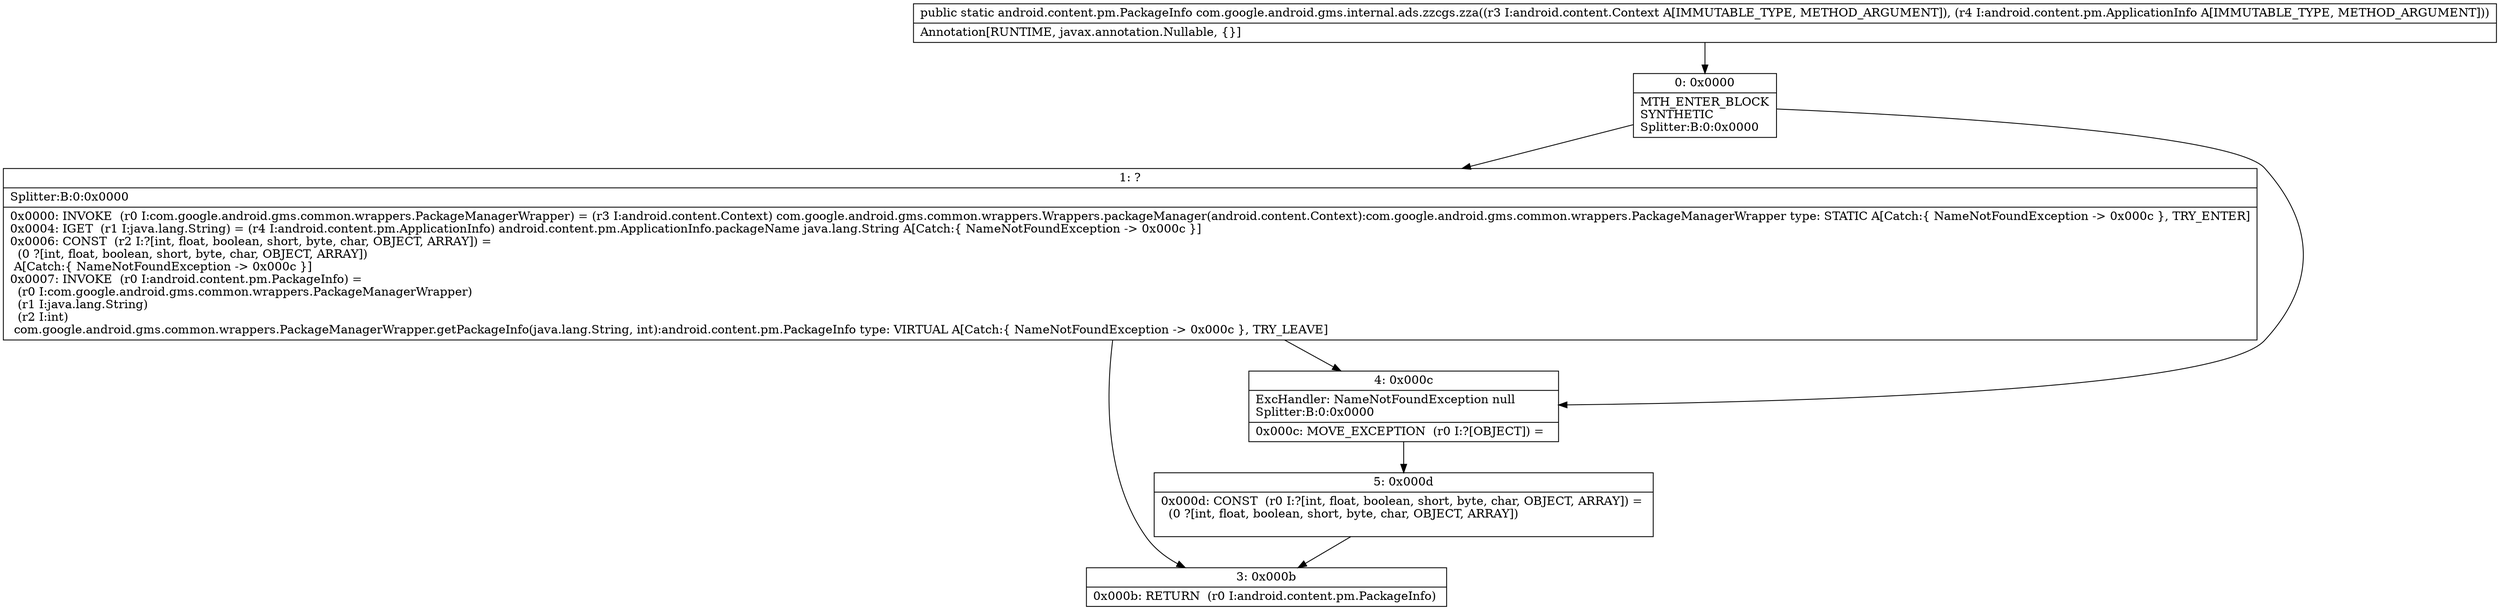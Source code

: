 digraph "CFG forcom.google.android.gms.internal.ads.zzcgs.zza(Landroid\/content\/Context;Landroid\/content\/pm\/ApplicationInfo;)Landroid\/content\/pm\/PackageInfo;" {
Node_0 [shape=record,label="{0\:\ 0x0000|MTH_ENTER_BLOCK\lSYNTHETIC\lSplitter:B:0:0x0000\l}"];
Node_1 [shape=record,label="{1\:\ ?|Splitter:B:0:0x0000\l|0x0000: INVOKE  (r0 I:com.google.android.gms.common.wrappers.PackageManagerWrapper) = (r3 I:android.content.Context) com.google.android.gms.common.wrappers.Wrappers.packageManager(android.content.Context):com.google.android.gms.common.wrappers.PackageManagerWrapper type: STATIC A[Catch:\{ NameNotFoundException \-\> 0x000c \}, TRY_ENTER]\l0x0004: IGET  (r1 I:java.lang.String) = (r4 I:android.content.pm.ApplicationInfo) android.content.pm.ApplicationInfo.packageName java.lang.String A[Catch:\{ NameNotFoundException \-\> 0x000c \}]\l0x0006: CONST  (r2 I:?[int, float, boolean, short, byte, char, OBJECT, ARRAY]) = \l  (0 ?[int, float, boolean, short, byte, char, OBJECT, ARRAY])\l A[Catch:\{ NameNotFoundException \-\> 0x000c \}]\l0x0007: INVOKE  (r0 I:android.content.pm.PackageInfo) = \l  (r0 I:com.google.android.gms.common.wrappers.PackageManagerWrapper)\l  (r1 I:java.lang.String)\l  (r2 I:int)\l com.google.android.gms.common.wrappers.PackageManagerWrapper.getPackageInfo(java.lang.String, int):android.content.pm.PackageInfo type: VIRTUAL A[Catch:\{ NameNotFoundException \-\> 0x000c \}, TRY_LEAVE]\l}"];
Node_3 [shape=record,label="{3\:\ 0x000b|0x000b: RETURN  (r0 I:android.content.pm.PackageInfo) \l}"];
Node_4 [shape=record,label="{4\:\ 0x000c|ExcHandler: NameNotFoundException null\lSplitter:B:0:0x0000\l|0x000c: MOVE_EXCEPTION  (r0 I:?[OBJECT]) =  \l}"];
Node_5 [shape=record,label="{5\:\ 0x000d|0x000d: CONST  (r0 I:?[int, float, boolean, short, byte, char, OBJECT, ARRAY]) = \l  (0 ?[int, float, boolean, short, byte, char, OBJECT, ARRAY])\l \l}"];
MethodNode[shape=record,label="{public static android.content.pm.PackageInfo com.google.android.gms.internal.ads.zzcgs.zza((r3 I:android.content.Context A[IMMUTABLE_TYPE, METHOD_ARGUMENT]), (r4 I:android.content.pm.ApplicationInfo A[IMMUTABLE_TYPE, METHOD_ARGUMENT]))  | Annotation[RUNTIME, javax.annotation.Nullable, \{\}]\l}"];
MethodNode -> Node_0;
Node_0 -> Node_1;
Node_0 -> Node_4;
Node_1 -> Node_4;
Node_1 -> Node_3;
Node_4 -> Node_5;
Node_5 -> Node_3;
}

